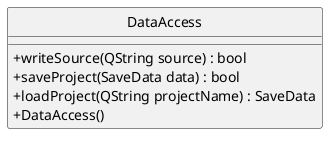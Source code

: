 @startuml DataAccess

skinparam Monochrome true
skinparam ClassAttributeIconSize 0
hide circle
hide enum methods

class DataAccess
{
    + writeSource(QString source) : bool
    + saveProject(SaveData data) : bool
    + loadProject(QString projectName) : SaveData
    + DataAccess()
}

@enduml